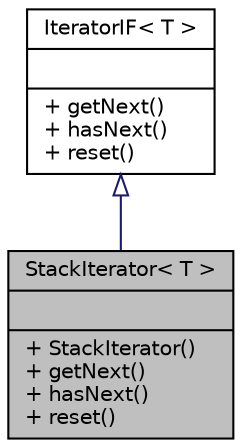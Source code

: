 digraph G
{
  edge [fontname="Helvetica",fontsize="10",labelfontname="Helvetica",labelfontsize="10"];
  node [fontname="Helvetica",fontsize="10",shape=record];
  Node1 [label="{StackIterator\< T \>\n||+ StackIterator()\l+ getNext()\l+ hasNext()\l+ reset()\l}",height=0.2,width=0.4,color="black", fillcolor="grey75", style="filled" fontcolor="black"];
  Node2 -> Node1 [dir="back",color="midnightblue",fontsize="10",style="solid",arrowtail="onormal",fontname="Helvetica"];
  Node2 [label="{IteratorIF\< T \>\n||+ getNext()\l+ hasNext()\l+ reset()\l}",height=0.2,width=0.4,color="black", fillcolor="white", style="filled",URL="$d3/dcc/interfaceIteratorIF_3_01T_01_4.html"];
}

